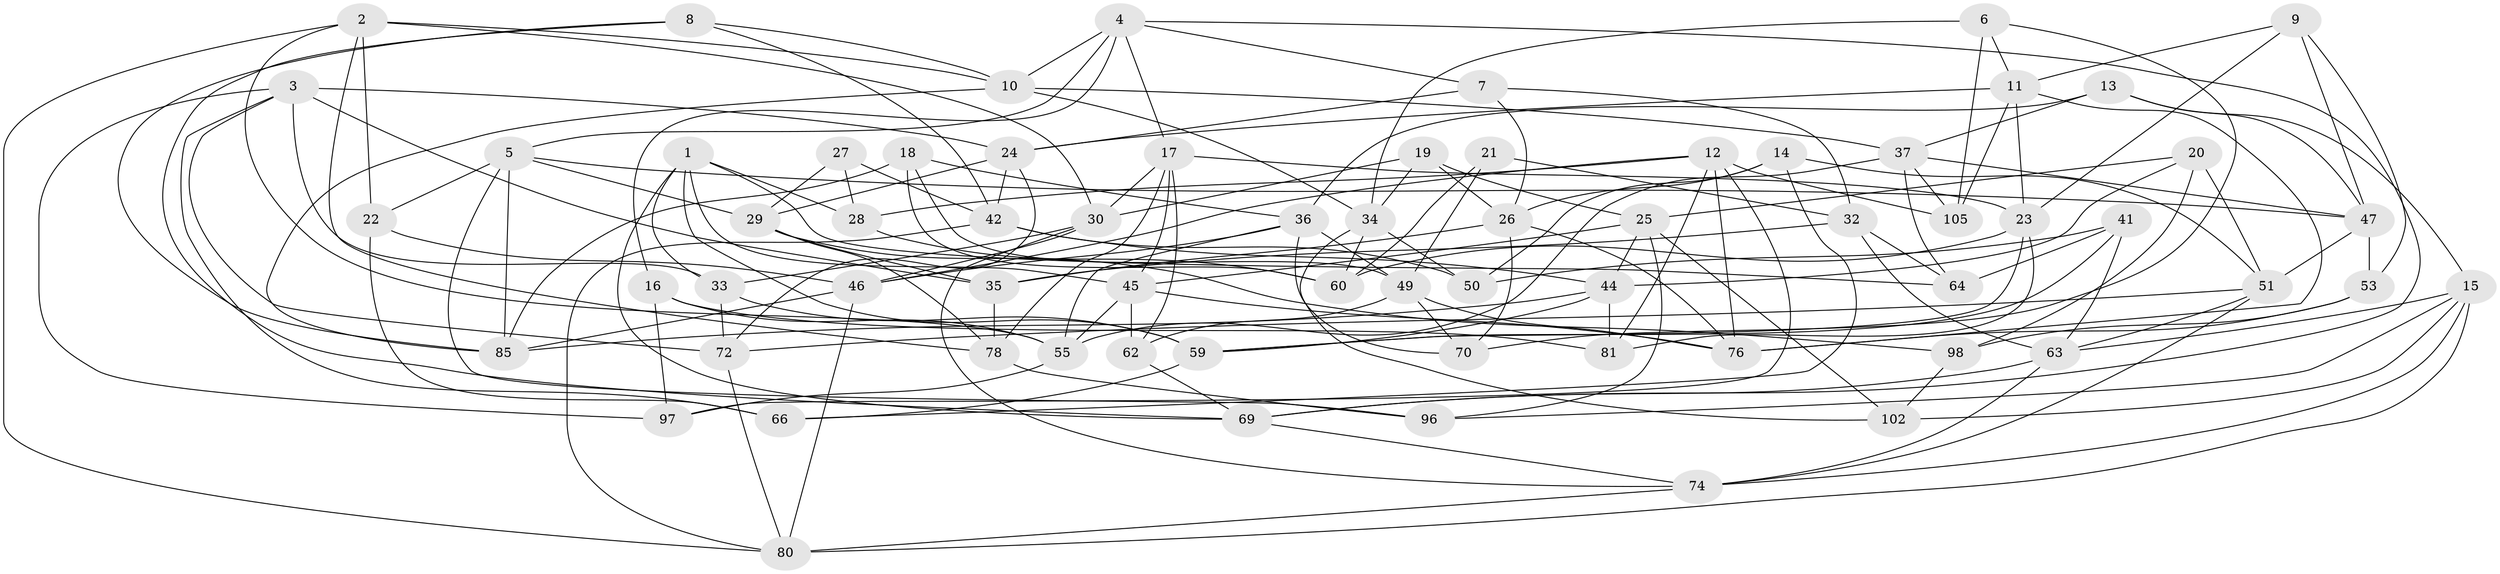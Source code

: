 // original degree distribution, {4: 1.0}
// Generated by graph-tools (version 1.1) at 2025/42/03/06/25 10:42:25]
// undirected, 67 vertices, 170 edges
graph export_dot {
graph [start="1"]
  node [color=gray90,style=filled];
  1 [super="+31"];
  2 [super="+38"];
  3 [super="+108"];
  4 [super="+91"];
  5 [super="+79"];
  6;
  7;
  8;
  9;
  10 [super="+104"];
  11 [super="+39"];
  12 [super="+84"];
  13;
  14;
  15 [super="+77"];
  16;
  17 [super="+100"];
  18;
  19;
  20;
  21;
  22;
  23 [super="+95"];
  24 [super="+93"];
  25 [super="+67"];
  26 [super="+68"];
  27;
  28 [super="+71"];
  29 [super="+52"];
  30 [super="+101"];
  32 [super="+43"];
  33 [super="+61"];
  34 [super="+58"];
  35 [super="+82"];
  36 [super="+88"];
  37 [super="+40"];
  41;
  42 [super="+75"];
  44 [super="+54"];
  45 [super="+65"];
  46 [super="+92"];
  47 [super="+48"];
  49 [super="+83"];
  50;
  51 [super="+57"];
  53;
  55 [super="+56"];
  59 [super="+94"];
  60 [super="+73"];
  62;
  63 [super="+89"];
  64;
  66;
  69 [super="+90"];
  70;
  72 [super="+103"];
  74 [super="+106"];
  76 [super="+107"];
  78 [super="+99"];
  80 [super="+86"];
  81;
  85 [super="+87"];
  96;
  97;
  98;
  102;
  105;
  1 -- 64;
  1 -- 45;
  1 -- 33;
  1 -- 59;
  1 -- 28;
  1 -- 69;
  2 -- 55;
  2 -- 80;
  2 -- 22;
  2 -- 30;
  2 -- 10;
  2 -- 78;
  3 -- 33;
  3 -- 66;
  3 -- 35;
  3 -- 72;
  3 -- 24;
  3 -- 97;
  4 -- 16;
  4 -- 69;
  4 -- 17;
  4 -- 10;
  4 -- 7;
  4 -- 5;
  5 -- 96;
  5 -- 85;
  5 -- 22;
  5 -- 29;
  5 -- 47;
  6 -- 34;
  6 -- 105;
  6 -- 70;
  6 -- 11;
  7 -- 26;
  7 -- 32;
  7 -- 24;
  8 -- 10;
  8 -- 69;
  8 -- 85;
  8 -- 42;
  9 -- 11;
  9 -- 53;
  9 -- 47;
  9 -- 23;
  10 -- 85;
  10 -- 37;
  10 -- 34;
  11 -- 76;
  11 -- 23;
  11 -- 24;
  11 -- 105;
  12 -- 76;
  12 -- 81;
  12 -- 28;
  12 -- 105;
  12 -- 46;
  12 -- 97;
  13 -- 37;
  13 -- 36;
  13 -- 47;
  13 -- 15;
  14 -- 66;
  14 -- 26;
  14 -- 50;
  14 -- 51;
  15 -- 63;
  15 -- 102;
  15 -- 74;
  15 -- 96;
  15 -- 80;
  16 -- 81;
  16 -- 97;
  16 -- 55;
  17 -- 30;
  17 -- 23;
  17 -- 45;
  17 -- 62;
  17 -- 78;
  18 -- 85;
  18 -- 49;
  18 -- 60;
  18 -- 36;
  19 -- 25;
  19 -- 30;
  19 -- 34;
  19 -- 26;
  20 -- 51;
  20 -- 98;
  20 -- 44;
  20 -- 25;
  21 -- 49;
  21 -- 32 [weight=2];
  21 -- 60;
  22 -- 46;
  22 -- 66;
  23 -- 81;
  23 -- 60;
  23 -- 59;
  24 -- 42;
  24 -- 72;
  24 -- 29;
  25 -- 45;
  25 -- 102;
  25 -- 96;
  25 -- 44;
  26 -- 70;
  26 -- 35;
  26 -- 76;
  27 -- 28 [weight=2];
  27 -- 42;
  27 -- 29;
  28 -- 60 [weight=2];
  29 -- 98;
  29 -- 35;
  29 -- 78;
  30 -- 46;
  30 -- 74;
  30 -- 33;
  32 -- 35;
  32 -- 64;
  32 -- 63;
  33 -- 59;
  33 -- 72 [weight=2];
  34 -- 60;
  34 -- 50;
  34 -- 102;
  35 -- 78 [weight=2];
  36 -- 46;
  36 -- 49;
  36 -- 70;
  36 -- 55;
  37 -- 105;
  37 -- 64;
  37 -- 47;
  37 -- 55;
  41 -- 50;
  41 -- 64;
  41 -- 59;
  41 -- 63;
  42 -- 50;
  42 -- 44;
  42 -- 80;
  44 -- 81;
  44 -- 59;
  44 -- 85;
  45 -- 62;
  45 -- 55;
  45 -- 76;
  46 -- 85;
  46 -- 80;
  47 -- 53;
  47 -- 51;
  49 -- 62;
  49 -- 70;
  49 -- 76;
  51 -- 72;
  51 -- 63;
  51 -- 74;
  53 -- 98;
  53 -- 76;
  55 -- 97;
  59 -- 66;
  62 -- 69;
  63 -- 69;
  63 -- 74;
  69 -- 74;
  72 -- 80;
  74 -- 80;
  78 -- 96;
  98 -- 102;
}
